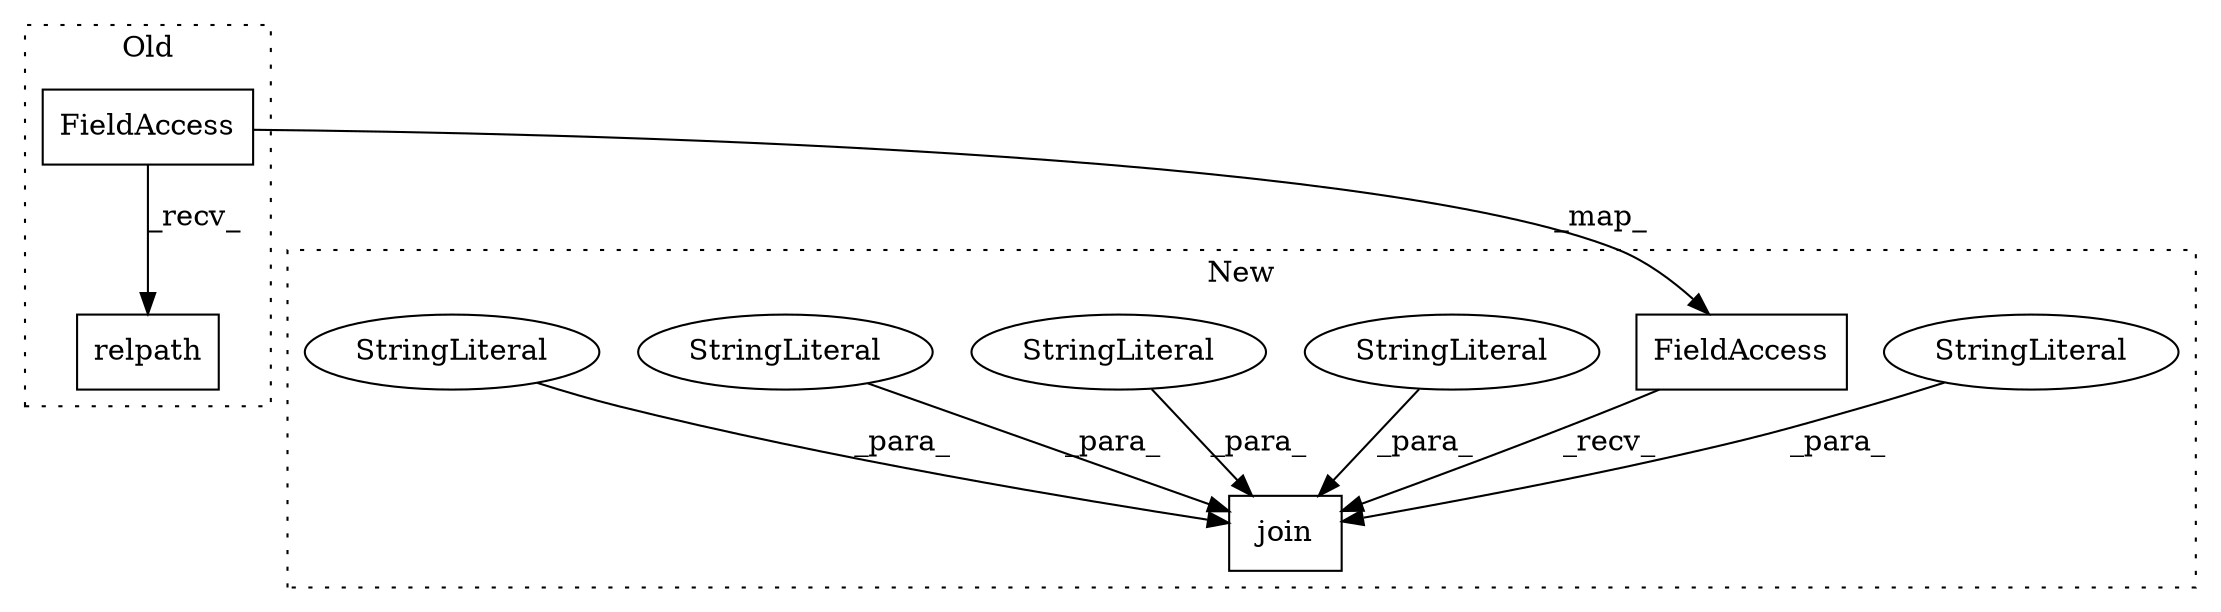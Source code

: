 digraph G {
subgraph cluster0 {
1 [label="relpath" a="32" s="13454,13471" l="8,1" shape="box"];
5 [label="FieldAccess" a="22" s="13446" l="7" shape="box"];
label = "Old";
style="dotted";
}
subgraph cluster1 {
2 [label="join" a="32" s="10132,10185" l="5,1" shape="box"];
3 [label="StringLiteral" a="45" s="10159" l="12" shape="ellipse"];
4 [label="FieldAccess" a="22" s="10124" l="7" shape="box"];
6 [label="StringLiteral" a="45" s="10178" l="7" shape="ellipse"];
7 [label="StringLiteral" a="45" s="10153" l="5" shape="ellipse"];
8 [label="StringLiteral" a="45" s="10145" l="7" shape="ellipse"];
9 [label="StringLiteral" a="45" s="10172" l="5" shape="ellipse"];
label = "New";
style="dotted";
}
3 -> 2 [label="_para_"];
4 -> 2 [label="_recv_"];
5 -> 1 [label="_recv_"];
5 -> 4 [label="_map_"];
6 -> 2 [label="_para_"];
7 -> 2 [label="_para_"];
8 -> 2 [label="_para_"];
9 -> 2 [label="_para_"];
}